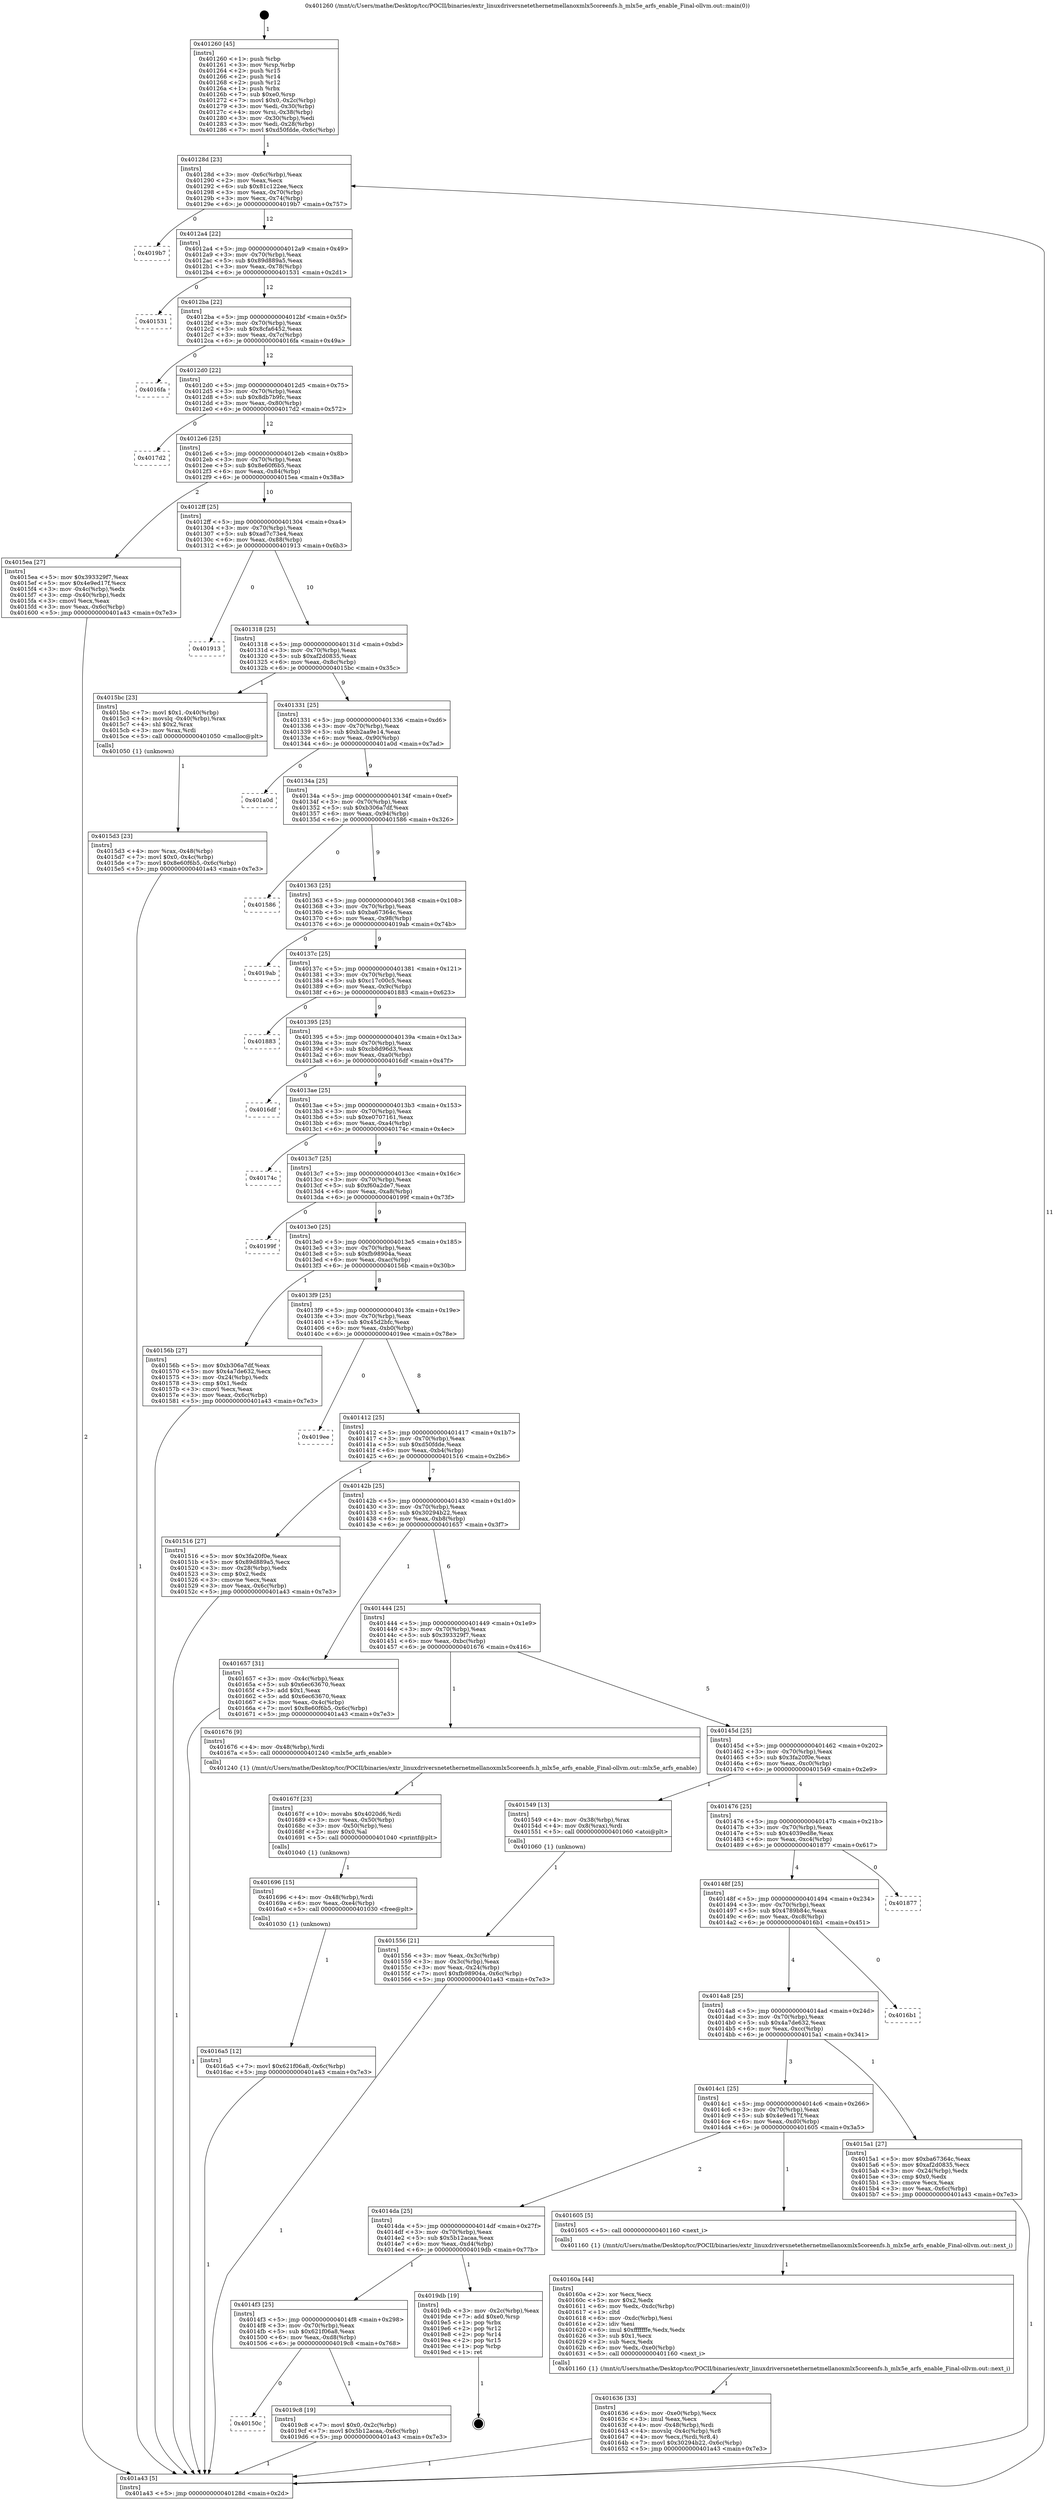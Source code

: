 digraph "0x401260" {
  label = "0x401260 (/mnt/c/Users/mathe/Desktop/tcc/POCII/binaries/extr_linuxdriversnetethernetmellanoxmlx5coreenfs.h_mlx5e_arfs_enable_Final-ollvm.out::main(0))"
  labelloc = "t"
  node[shape=record]

  Entry [label="",width=0.3,height=0.3,shape=circle,fillcolor=black,style=filled]
  "0x40128d" [label="{
     0x40128d [23]\l
     | [instrs]\l
     &nbsp;&nbsp;0x40128d \<+3\>: mov -0x6c(%rbp),%eax\l
     &nbsp;&nbsp;0x401290 \<+2\>: mov %eax,%ecx\l
     &nbsp;&nbsp;0x401292 \<+6\>: sub $0x81c122ee,%ecx\l
     &nbsp;&nbsp;0x401298 \<+3\>: mov %eax,-0x70(%rbp)\l
     &nbsp;&nbsp;0x40129b \<+3\>: mov %ecx,-0x74(%rbp)\l
     &nbsp;&nbsp;0x40129e \<+6\>: je 00000000004019b7 \<main+0x757\>\l
  }"]
  "0x4019b7" [label="{
     0x4019b7\l
  }", style=dashed]
  "0x4012a4" [label="{
     0x4012a4 [22]\l
     | [instrs]\l
     &nbsp;&nbsp;0x4012a4 \<+5\>: jmp 00000000004012a9 \<main+0x49\>\l
     &nbsp;&nbsp;0x4012a9 \<+3\>: mov -0x70(%rbp),%eax\l
     &nbsp;&nbsp;0x4012ac \<+5\>: sub $0x89d889a5,%eax\l
     &nbsp;&nbsp;0x4012b1 \<+3\>: mov %eax,-0x78(%rbp)\l
     &nbsp;&nbsp;0x4012b4 \<+6\>: je 0000000000401531 \<main+0x2d1\>\l
  }"]
  Exit [label="",width=0.3,height=0.3,shape=circle,fillcolor=black,style=filled,peripheries=2]
  "0x401531" [label="{
     0x401531\l
  }", style=dashed]
  "0x4012ba" [label="{
     0x4012ba [22]\l
     | [instrs]\l
     &nbsp;&nbsp;0x4012ba \<+5\>: jmp 00000000004012bf \<main+0x5f\>\l
     &nbsp;&nbsp;0x4012bf \<+3\>: mov -0x70(%rbp),%eax\l
     &nbsp;&nbsp;0x4012c2 \<+5\>: sub $0x8cfa6452,%eax\l
     &nbsp;&nbsp;0x4012c7 \<+3\>: mov %eax,-0x7c(%rbp)\l
     &nbsp;&nbsp;0x4012ca \<+6\>: je 00000000004016fa \<main+0x49a\>\l
  }"]
  "0x40150c" [label="{
     0x40150c\l
  }", style=dashed]
  "0x4016fa" [label="{
     0x4016fa\l
  }", style=dashed]
  "0x4012d0" [label="{
     0x4012d0 [22]\l
     | [instrs]\l
     &nbsp;&nbsp;0x4012d0 \<+5\>: jmp 00000000004012d5 \<main+0x75\>\l
     &nbsp;&nbsp;0x4012d5 \<+3\>: mov -0x70(%rbp),%eax\l
     &nbsp;&nbsp;0x4012d8 \<+5\>: sub $0x8db7b9fc,%eax\l
     &nbsp;&nbsp;0x4012dd \<+3\>: mov %eax,-0x80(%rbp)\l
     &nbsp;&nbsp;0x4012e0 \<+6\>: je 00000000004017d2 \<main+0x572\>\l
  }"]
  "0x4019c8" [label="{
     0x4019c8 [19]\l
     | [instrs]\l
     &nbsp;&nbsp;0x4019c8 \<+7\>: movl $0x0,-0x2c(%rbp)\l
     &nbsp;&nbsp;0x4019cf \<+7\>: movl $0x5b12acaa,-0x6c(%rbp)\l
     &nbsp;&nbsp;0x4019d6 \<+5\>: jmp 0000000000401a43 \<main+0x7e3\>\l
  }"]
  "0x4017d2" [label="{
     0x4017d2\l
  }", style=dashed]
  "0x4012e6" [label="{
     0x4012e6 [25]\l
     | [instrs]\l
     &nbsp;&nbsp;0x4012e6 \<+5\>: jmp 00000000004012eb \<main+0x8b\>\l
     &nbsp;&nbsp;0x4012eb \<+3\>: mov -0x70(%rbp),%eax\l
     &nbsp;&nbsp;0x4012ee \<+5\>: sub $0x8e60f6b5,%eax\l
     &nbsp;&nbsp;0x4012f3 \<+6\>: mov %eax,-0x84(%rbp)\l
     &nbsp;&nbsp;0x4012f9 \<+6\>: je 00000000004015ea \<main+0x38a\>\l
  }"]
  "0x4014f3" [label="{
     0x4014f3 [25]\l
     | [instrs]\l
     &nbsp;&nbsp;0x4014f3 \<+5\>: jmp 00000000004014f8 \<main+0x298\>\l
     &nbsp;&nbsp;0x4014f8 \<+3\>: mov -0x70(%rbp),%eax\l
     &nbsp;&nbsp;0x4014fb \<+5\>: sub $0x621f06a8,%eax\l
     &nbsp;&nbsp;0x401500 \<+6\>: mov %eax,-0xd8(%rbp)\l
     &nbsp;&nbsp;0x401506 \<+6\>: je 00000000004019c8 \<main+0x768\>\l
  }"]
  "0x4015ea" [label="{
     0x4015ea [27]\l
     | [instrs]\l
     &nbsp;&nbsp;0x4015ea \<+5\>: mov $0x393329f7,%eax\l
     &nbsp;&nbsp;0x4015ef \<+5\>: mov $0x4e9ed17f,%ecx\l
     &nbsp;&nbsp;0x4015f4 \<+3\>: mov -0x4c(%rbp),%edx\l
     &nbsp;&nbsp;0x4015f7 \<+3\>: cmp -0x40(%rbp),%edx\l
     &nbsp;&nbsp;0x4015fa \<+3\>: cmovl %ecx,%eax\l
     &nbsp;&nbsp;0x4015fd \<+3\>: mov %eax,-0x6c(%rbp)\l
     &nbsp;&nbsp;0x401600 \<+5\>: jmp 0000000000401a43 \<main+0x7e3\>\l
  }"]
  "0x4012ff" [label="{
     0x4012ff [25]\l
     | [instrs]\l
     &nbsp;&nbsp;0x4012ff \<+5\>: jmp 0000000000401304 \<main+0xa4\>\l
     &nbsp;&nbsp;0x401304 \<+3\>: mov -0x70(%rbp),%eax\l
     &nbsp;&nbsp;0x401307 \<+5\>: sub $0xad7c73e4,%eax\l
     &nbsp;&nbsp;0x40130c \<+6\>: mov %eax,-0x88(%rbp)\l
     &nbsp;&nbsp;0x401312 \<+6\>: je 0000000000401913 \<main+0x6b3\>\l
  }"]
  "0x4019db" [label="{
     0x4019db [19]\l
     | [instrs]\l
     &nbsp;&nbsp;0x4019db \<+3\>: mov -0x2c(%rbp),%eax\l
     &nbsp;&nbsp;0x4019de \<+7\>: add $0xe0,%rsp\l
     &nbsp;&nbsp;0x4019e5 \<+1\>: pop %rbx\l
     &nbsp;&nbsp;0x4019e6 \<+2\>: pop %r12\l
     &nbsp;&nbsp;0x4019e8 \<+2\>: pop %r14\l
     &nbsp;&nbsp;0x4019ea \<+2\>: pop %r15\l
     &nbsp;&nbsp;0x4019ec \<+1\>: pop %rbp\l
     &nbsp;&nbsp;0x4019ed \<+1\>: ret\l
  }"]
  "0x401913" [label="{
     0x401913\l
  }", style=dashed]
  "0x401318" [label="{
     0x401318 [25]\l
     | [instrs]\l
     &nbsp;&nbsp;0x401318 \<+5\>: jmp 000000000040131d \<main+0xbd\>\l
     &nbsp;&nbsp;0x40131d \<+3\>: mov -0x70(%rbp),%eax\l
     &nbsp;&nbsp;0x401320 \<+5\>: sub $0xaf2d0835,%eax\l
     &nbsp;&nbsp;0x401325 \<+6\>: mov %eax,-0x8c(%rbp)\l
     &nbsp;&nbsp;0x40132b \<+6\>: je 00000000004015bc \<main+0x35c\>\l
  }"]
  "0x4016a5" [label="{
     0x4016a5 [12]\l
     | [instrs]\l
     &nbsp;&nbsp;0x4016a5 \<+7\>: movl $0x621f06a8,-0x6c(%rbp)\l
     &nbsp;&nbsp;0x4016ac \<+5\>: jmp 0000000000401a43 \<main+0x7e3\>\l
  }"]
  "0x4015bc" [label="{
     0x4015bc [23]\l
     | [instrs]\l
     &nbsp;&nbsp;0x4015bc \<+7\>: movl $0x1,-0x40(%rbp)\l
     &nbsp;&nbsp;0x4015c3 \<+4\>: movslq -0x40(%rbp),%rax\l
     &nbsp;&nbsp;0x4015c7 \<+4\>: shl $0x2,%rax\l
     &nbsp;&nbsp;0x4015cb \<+3\>: mov %rax,%rdi\l
     &nbsp;&nbsp;0x4015ce \<+5\>: call 0000000000401050 \<malloc@plt\>\l
     | [calls]\l
     &nbsp;&nbsp;0x401050 \{1\} (unknown)\l
  }"]
  "0x401331" [label="{
     0x401331 [25]\l
     | [instrs]\l
     &nbsp;&nbsp;0x401331 \<+5\>: jmp 0000000000401336 \<main+0xd6\>\l
     &nbsp;&nbsp;0x401336 \<+3\>: mov -0x70(%rbp),%eax\l
     &nbsp;&nbsp;0x401339 \<+5\>: sub $0xb2aa9e14,%eax\l
     &nbsp;&nbsp;0x40133e \<+6\>: mov %eax,-0x90(%rbp)\l
     &nbsp;&nbsp;0x401344 \<+6\>: je 0000000000401a0d \<main+0x7ad\>\l
  }"]
  "0x401696" [label="{
     0x401696 [15]\l
     | [instrs]\l
     &nbsp;&nbsp;0x401696 \<+4\>: mov -0x48(%rbp),%rdi\l
     &nbsp;&nbsp;0x40169a \<+6\>: mov %eax,-0xe4(%rbp)\l
     &nbsp;&nbsp;0x4016a0 \<+5\>: call 0000000000401030 \<free@plt\>\l
     | [calls]\l
     &nbsp;&nbsp;0x401030 \{1\} (unknown)\l
  }"]
  "0x401a0d" [label="{
     0x401a0d\l
  }", style=dashed]
  "0x40134a" [label="{
     0x40134a [25]\l
     | [instrs]\l
     &nbsp;&nbsp;0x40134a \<+5\>: jmp 000000000040134f \<main+0xef\>\l
     &nbsp;&nbsp;0x40134f \<+3\>: mov -0x70(%rbp),%eax\l
     &nbsp;&nbsp;0x401352 \<+5\>: sub $0xb306a7df,%eax\l
     &nbsp;&nbsp;0x401357 \<+6\>: mov %eax,-0x94(%rbp)\l
     &nbsp;&nbsp;0x40135d \<+6\>: je 0000000000401586 \<main+0x326\>\l
  }"]
  "0x40167f" [label="{
     0x40167f [23]\l
     | [instrs]\l
     &nbsp;&nbsp;0x40167f \<+10\>: movabs $0x4020d6,%rdi\l
     &nbsp;&nbsp;0x401689 \<+3\>: mov %eax,-0x50(%rbp)\l
     &nbsp;&nbsp;0x40168c \<+3\>: mov -0x50(%rbp),%esi\l
     &nbsp;&nbsp;0x40168f \<+2\>: mov $0x0,%al\l
     &nbsp;&nbsp;0x401691 \<+5\>: call 0000000000401040 \<printf@plt\>\l
     | [calls]\l
     &nbsp;&nbsp;0x401040 \{1\} (unknown)\l
  }"]
  "0x401586" [label="{
     0x401586\l
  }", style=dashed]
  "0x401363" [label="{
     0x401363 [25]\l
     | [instrs]\l
     &nbsp;&nbsp;0x401363 \<+5\>: jmp 0000000000401368 \<main+0x108\>\l
     &nbsp;&nbsp;0x401368 \<+3\>: mov -0x70(%rbp),%eax\l
     &nbsp;&nbsp;0x40136b \<+5\>: sub $0xba67364c,%eax\l
     &nbsp;&nbsp;0x401370 \<+6\>: mov %eax,-0x98(%rbp)\l
     &nbsp;&nbsp;0x401376 \<+6\>: je 00000000004019ab \<main+0x74b\>\l
  }"]
  "0x401636" [label="{
     0x401636 [33]\l
     | [instrs]\l
     &nbsp;&nbsp;0x401636 \<+6\>: mov -0xe0(%rbp),%ecx\l
     &nbsp;&nbsp;0x40163c \<+3\>: imul %eax,%ecx\l
     &nbsp;&nbsp;0x40163f \<+4\>: mov -0x48(%rbp),%rdi\l
     &nbsp;&nbsp;0x401643 \<+4\>: movslq -0x4c(%rbp),%r8\l
     &nbsp;&nbsp;0x401647 \<+4\>: mov %ecx,(%rdi,%r8,4)\l
     &nbsp;&nbsp;0x40164b \<+7\>: movl $0x30294b22,-0x6c(%rbp)\l
     &nbsp;&nbsp;0x401652 \<+5\>: jmp 0000000000401a43 \<main+0x7e3\>\l
  }"]
  "0x4019ab" [label="{
     0x4019ab\l
  }", style=dashed]
  "0x40137c" [label="{
     0x40137c [25]\l
     | [instrs]\l
     &nbsp;&nbsp;0x40137c \<+5\>: jmp 0000000000401381 \<main+0x121\>\l
     &nbsp;&nbsp;0x401381 \<+3\>: mov -0x70(%rbp),%eax\l
     &nbsp;&nbsp;0x401384 \<+5\>: sub $0xc17c00c5,%eax\l
     &nbsp;&nbsp;0x401389 \<+6\>: mov %eax,-0x9c(%rbp)\l
     &nbsp;&nbsp;0x40138f \<+6\>: je 0000000000401883 \<main+0x623\>\l
  }"]
  "0x40160a" [label="{
     0x40160a [44]\l
     | [instrs]\l
     &nbsp;&nbsp;0x40160a \<+2\>: xor %ecx,%ecx\l
     &nbsp;&nbsp;0x40160c \<+5\>: mov $0x2,%edx\l
     &nbsp;&nbsp;0x401611 \<+6\>: mov %edx,-0xdc(%rbp)\l
     &nbsp;&nbsp;0x401617 \<+1\>: cltd\l
     &nbsp;&nbsp;0x401618 \<+6\>: mov -0xdc(%rbp),%esi\l
     &nbsp;&nbsp;0x40161e \<+2\>: idiv %esi\l
     &nbsp;&nbsp;0x401620 \<+6\>: imul $0xfffffffe,%edx,%edx\l
     &nbsp;&nbsp;0x401626 \<+3\>: sub $0x1,%ecx\l
     &nbsp;&nbsp;0x401629 \<+2\>: sub %ecx,%edx\l
     &nbsp;&nbsp;0x40162b \<+6\>: mov %edx,-0xe0(%rbp)\l
     &nbsp;&nbsp;0x401631 \<+5\>: call 0000000000401160 \<next_i\>\l
     | [calls]\l
     &nbsp;&nbsp;0x401160 \{1\} (/mnt/c/Users/mathe/Desktop/tcc/POCII/binaries/extr_linuxdriversnetethernetmellanoxmlx5coreenfs.h_mlx5e_arfs_enable_Final-ollvm.out::next_i)\l
  }"]
  "0x401883" [label="{
     0x401883\l
  }", style=dashed]
  "0x401395" [label="{
     0x401395 [25]\l
     | [instrs]\l
     &nbsp;&nbsp;0x401395 \<+5\>: jmp 000000000040139a \<main+0x13a\>\l
     &nbsp;&nbsp;0x40139a \<+3\>: mov -0x70(%rbp),%eax\l
     &nbsp;&nbsp;0x40139d \<+5\>: sub $0xcb8d96d3,%eax\l
     &nbsp;&nbsp;0x4013a2 \<+6\>: mov %eax,-0xa0(%rbp)\l
     &nbsp;&nbsp;0x4013a8 \<+6\>: je 00000000004016df \<main+0x47f\>\l
  }"]
  "0x4014da" [label="{
     0x4014da [25]\l
     | [instrs]\l
     &nbsp;&nbsp;0x4014da \<+5\>: jmp 00000000004014df \<main+0x27f\>\l
     &nbsp;&nbsp;0x4014df \<+3\>: mov -0x70(%rbp),%eax\l
     &nbsp;&nbsp;0x4014e2 \<+5\>: sub $0x5b12acaa,%eax\l
     &nbsp;&nbsp;0x4014e7 \<+6\>: mov %eax,-0xd4(%rbp)\l
     &nbsp;&nbsp;0x4014ed \<+6\>: je 00000000004019db \<main+0x77b\>\l
  }"]
  "0x4016df" [label="{
     0x4016df\l
  }", style=dashed]
  "0x4013ae" [label="{
     0x4013ae [25]\l
     | [instrs]\l
     &nbsp;&nbsp;0x4013ae \<+5\>: jmp 00000000004013b3 \<main+0x153\>\l
     &nbsp;&nbsp;0x4013b3 \<+3\>: mov -0x70(%rbp),%eax\l
     &nbsp;&nbsp;0x4013b6 \<+5\>: sub $0xe0707161,%eax\l
     &nbsp;&nbsp;0x4013bb \<+6\>: mov %eax,-0xa4(%rbp)\l
     &nbsp;&nbsp;0x4013c1 \<+6\>: je 000000000040174c \<main+0x4ec\>\l
  }"]
  "0x401605" [label="{
     0x401605 [5]\l
     | [instrs]\l
     &nbsp;&nbsp;0x401605 \<+5\>: call 0000000000401160 \<next_i\>\l
     | [calls]\l
     &nbsp;&nbsp;0x401160 \{1\} (/mnt/c/Users/mathe/Desktop/tcc/POCII/binaries/extr_linuxdriversnetethernetmellanoxmlx5coreenfs.h_mlx5e_arfs_enable_Final-ollvm.out::next_i)\l
  }"]
  "0x40174c" [label="{
     0x40174c\l
  }", style=dashed]
  "0x4013c7" [label="{
     0x4013c7 [25]\l
     | [instrs]\l
     &nbsp;&nbsp;0x4013c7 \<+5\>: jmp 00000000004013cc \<main+0x16c\>\l
     &nbsp;&nbsp;0x4013cc \<+3\>: mov -0x70(%rbp),%eax\l
     &nbsp;&nbsp;0x4013cf \<+5\>: sub $0xf60a2de7,%eax\l
     &nbsp;&nbsp;0x4013d4 \<+6\>: mov %eax,-0xa8(%rbp)\l
     &nbsp;&nbsp;0x4013da \<+6\>: je 000000000040199f \<main+0x73f\>\l
  }"]
  "0x4015d3" [label="{
     0x4015d3 [23]\l
     | [instrs]\l
     &nbsp;&nbsp;0x4015d3 \<+4\>: mov %rax,-0x48(%rbp)\l
     &nbsp;&nbsp;0x4015d7 \<+7\>: movl $0x0,-0x4c(%rbp)\l
     &nbsp;&nbsp;0x4015de \<+7\>: movl $0x8e60f6b5,-0x6c(%rbp)\l
     &nbsp;&nbsp;0x4015e5 \<+5\>: jmp 0000000000401a43 \<main+0x7e3\>\l
  }"]
  "0x40199f" [label="{
     0x40199f\l
  }", style=dashed]
  "0x4013e0" [label="{
     0x4013e0 [25]\l
     | [instrs]\l
     &nbsp;&nbsp;0x4013e0 \<+5\>: jmp 00000000004013e5 \<main+0x185\>\l
     &nbsp;&nbsp;0x4013e5 \<+3\>: mov -0x70(%rbp),%eax\l
     &nbsp;&nbsp;0x4013e8 \<+5\>: sub $0xfb98904a,%eax\l
     &nbsp;&nbsp;0x4013ed \<+6\>: mov %eax,-0xac(%rbp)\l
     &nbsp;&nbsp;0x4013f3 \<+6\>: je 000000000040156b \<main+0x30b\>\l
  }"]
  "0x4014c1" [label="{
     0x4014c1 [25]\l
     | [instrs]\l
     &nbsp;&nbsp;0x4014c1 \<+5\>: jmp 00000000004014c6 \<main+0x266\>\l
     &nbsp;&nbsp;0x4014c6 \<+3\>: mov -0x70(%rbp),%eax\l
     &nbsp;&nbsp;0x4014c9 \<+5\>: sub $0x4e9ed17f,%eax\l
     &nbsp;&nbsp;0x4014ce \<+6\>: mov %eax,-0xd0(%rbp)\l
     &nbsp;&nbsp;0x4014d4 \<+6\>: je 0000000000401605 \<main+0x3a5\>\l
  }"]
  "0x40156b" [label="{
     0x40156b [27]\l
     | [instrs]\l
     &nbsp;&nbsp;0x40156b \<+5\>: mov $0xb306a7df,%eax\l
     &nbsp;&nbsp;0x401570 \<+5\>: mov $0x4a7de632,%ecx\l
     &nbsp;&nbsp;0x401575 \<+3\>: mov -0x24(%rbp),%edx\l
     &nbsp;&nbsp;0x401578 \<+3\>: cmp $0x1,%edx\l
     &nbsp;&nbsp;0x40157b \<+3\>: cmovl %ecx,%eax\l
     &nbsp;&nbsp;0x40157e \<+3\>: mov %eax,-0x6c(%rbp)\l
     &nbsp;&nbsp;0x401581 \<+5\>: jmp 0000000000401a43 \<main+0x7e3\>\l
  }"]
  "0x4013f9" [label="{
     0x4013f9 [25]\l
     | [instrs]\l
     &nbsp;&nbsp;0x4013f9 \<+5\>: jmp 00000000004013fe \<main+0x19e\>\l
     &nbsp;&nbsp;0x4013fe \<+3\>: mov -0x70(%rbp),%eax\l
     &nbsp;&nbsp;0x401401 \<+5\>: sub $0x45d2bfc,%eax\l
     &nbsp;&nbsp;0x401406 \<+6\>: mov %eax,-0xb0(%rbp)\l
     &nbsp;&nbsp;0x40140c \<+6\>: je 00000000004019ee \<main+0x78e\>\l
  }"]
  "0x4015a1" [label="{
     0x4015a1 [27]\l
     | [instrs]\l
     &nbsp;&nbsp;0x4015a1 \<+5\>: mov $0xba67364c,%eax\l
     &nbsp;&nbsp;0x4015a6 \<+5\>: mov $0xaf2d0835,%ecx\l
     &nbsp;&nbsp;0x4015ab \<+3\>: mov -0x24(%rbp),%edx\l
     &nbsp;&nbsp;0x4015ae \<+3\>: cmp $0x0,%edx\l
     &nbsp;&nbsp;0x4015b1 \<+3\>: cmove %ecx,%eax\l
     &nbsp;&nbsp;0x4015b4 \<+3\>: mov %eax,-0x6c(%rbp)\l
     &nbsp;&nbsp;0x4015b7 \<+5\>: jmp 0000000000401a43 \<main+0x7e3\>\l
  }"]
  "0x4019ee" [label="{
     0x4019ee\l
  }", style=dashed]
  "0x401412" [label="{
     0x401412 [25]\l
     | [instrs]\l
     &nbsp;&nbsp;0x401412 \<+5\>: jmp 0000000000401417 \<main+0x1b7\>\l
     &nbsp;&nbsp;0x401417 \<+3\>: mov -0x70(%rbp),%eax\l
     &nbsp;&nbsp;0x40141a \<+5\>: sub $0xd50fdde,%eax\l
     &nbsp;&nbsp;0x40141f \<+6\>: mov %eax,-0xb4(%rbp)\l
     &nbsp;&nbsp;0x401425 \<+6\>: je 0000000000401516 \<main+0x2b6\>\l
  }"]
  "0x4014a8" [label="{
     0x4014a8 [25]\l
     | [instrs]\l
     &nbsp;&nbsp;0x4014a8 \<+5\>: jmp 00000000004014ad \<main+0x24d\>\l
     &nbsp;&nbsp;0x4014ad \<+3\>: mov -0x70(%rbp),%eax\l
     &nbsp;&nbsp;0x4014b0 \<+5\>: sub $0x4a7de632,%eax\l
     &nbsp;&nbsp;0x4014b5 \<+6\>: mov %eax,-0xcc(%rbp)\l
     &nbsp;&nbsp;0x4014bb \<+6\>: je 00000000004015a1 \<main+0x341\>\l
  }"]
  "0x401516" [label="{
     0x401516 [27]\l
     | [instrs]\l
     &nbsp;&nbsp;0x401516 \<+5\>: mov $0x3fa20f0e,%eax\l
     &nbsp;&nbsp;0x40151b \<+5\>: mov $0x89d889a5,%ecx\l
     &nbsp;&nbsp;0x401520 \<+3\>: mov -0x28(%rbp),%edx\l
     &nbsp;&nbsp;0x401523 \<+3\>: cmp $0x2,%edx\l
     &nbsp;&nbsp;0x401526 \<+3\>: cmovne %ecx,%eax\l
     &nbsp;&nbsp;0x401529 \<+3\>: mov %eax,-0x6c(%rbp)\l
     &nbsp;&nbsp;0x40152c \<+5\>: jmp 0000000000401a43 \<main+0x7e3\>\l
  }"]
  "0x40142b" [label="{
     0x40142b [25]\l
     | [instrs]\l
     &nbsp;&nbsp;0x40142b \<+5\>: jmp 0000000000401430 \<main+0x1d0\>\l
     &nbsp;&nbsp;0x401430 \<+3\>: mov -0x70(%rbp),%eax\l
     &nbsp;&nbsp;0x401433 \<+5\>: sub $0x30294b22,%eax\l
     &nbsp;&nbsp;0x401438 \<+6\>: mov %eax,-0xb8(%rbp)\l
     &nbsp;&nbsp;0x40143e \<+6\>: je 0000000000401657 \<main+0x3f7\>\l
  }"]
  "0x401a43" [label="{
     0x401a43 [5]\l
     | [instrs]\l
     &nbsp;&nbsp;0x401a43 \<+5\>: jmp 000000000040128d \<main+0x2d\>\l
  }"]
  "0x401260" [label="{
     0x401260 [45]\l
     | [instrs]\l
     &nbsp;&nbsp;0x401260 \<+1\>: push %rbp\l
     &nbsp;&nbsp;0x401261 \<+3\>: mov %rsp,%rbp\l
     &nbsp;&nbsp;0x401264 \<+2\>: push %r15\l
     &nbsp;&nbsp;0x401266 \<+2\>: push %r14\l
     &nbsp;&nbsp;0x401268 \<+2\>: push %r12\l
     &nbsp;&nbsp;0x40126a \<+1\>: push %rbx\l
     &nbsp;&nbsp;0x40126b \<+7\>: sub $0xe0,%rsp\l
     &nbsp;&nbsp;0x401272 \<+7\>: movl $0x0,-0x2c(%rbp)\l
     &nbsp;&nbsp;0x401279 \<+3\>: mov %edi,-0x30(%rbp)\l
     &nbsp;&nbsp;0x40127c \<+4\>: mov %rsi,-0x38(%rbp)\l
     &nbsp;&nbsp;0x401280 \<+3\>: mov -0x30(%rbp),%edi\l
     &nbsp;&nbsp;0x401283 \<+3\>: mov %edi,-0x28(%rbp)\l
     &nbsp;&nbsp;0x401286 \<+7\>: movl $0xd50fdde,-0x6c(%rbp)\l
  }"]
  "0x4016b1" [label="{
     0x4016b1\l
  }", style=dashed]
  "0x401657" [label="{
     0x401657 [31]\l
     | [instrs]\l
     &nbsp;&nbsp;0x401657 \<+3\>: mov -0x4c(%rbp),%eax\l
     &nbsp;&nbsp;0x40165a \<+5\>: sub $0x6ec63670,%eax\l
     &nbsp;&nbsp;0x40165f \<+3\>: add $0x1,%eax\l
     &nbsp;&nbsp;0x401662 \<+5\>: add $0x6ec63670,%eax\l
     &nbsp;&nbsp;0x401667 \<+3\>: mov %eax,-0x4c(%rbp)\l
     &nbsp;&nbsp;0x40166a \<+7\>: movl $0x8e60f6b5,-0x6c(%rbp)\l
     &nbsp;&nbsp;0x401671 \<+5\>: jmp 0000000000401a43 \<main+0x7e3\>\l
  }"]
  "0x401444" [label="{
     0x401444 [25]\l
     | [instrs]\l
     &nbsp;&nbsp;0x401444 \<+5\>: jmp 0000000000401449 \<main+0x1e9\>\l
     &nbsp;&nbsp;0x401449 \<+3\>: mov -0x70(%rbp),%eax\l
     &nbsp;&nbsp;0x40144c \<+5\>: sub $0x393329f7,%eax\l
     &nbsp;&nbsp;0x401451 \<+6\>: mov %eax,-0xbc(%rbp)\l
     &nbsp;&nbsp;0x401457 \<+6\>: je 0000000000401676 \<main+0x416\>\l
  }"]
  "0x40148f" [label="{
     0x40148f [25]\l
     | [instrs]\l
     &nbsp;&nbsp;0x40148f \<+5\>: jmp 0000000000401494 \<main+0x234\>\l
     &nbsp;&nbsp;0x401494 \<+3\>: mov -0x70(%rbp),%eax\l
     &nbsp;&nbsp;0x401497 \<+5\>: sub $0x4789b84c,%eax\l
     &nbsp;&nbsp;0x40149c \<+6\>: mov %eax,-0xc8(%rbp)\l
     &nbsp;&nbsp;0x4014a2 \<+6\>: je 00000000004016b1 \<main+0x451\>\l
  }"]
  "0x401676" [label="{
     0x401676 [9]\l
     | [instrs]\l
     &nbsp;&nbsp;0x401676 \<+4\>: mov -0x48(%rbp),%rdi\l
     &nbsp;&nbsp;0x40167a \<+5\>: call 0000000000401240 \<mlx5e_arfs_enable\>\l
     | [calls]\l
     &nbsp;&nbsp;0x401240 \{1\} (/mnt/c/Users/mathe/Desktop/tcc/POCII/binaries/extr_linuxdriversnetethernetmellanoxmlx5coreenfs.h_mlx5e_arfs_enable_Final-ollvm.out::mlx5e_arfs_enable)\l
  }"]
  "0x40145d" [label="{
     0x40145d [25]\l
     | [instrs]\l
     &nbsp;&nbsp;0x40145d \<+5\>: jmp 0000000000401462 \<main+0x202\>\l
     &nbsp;&nbsp;0x401462 \<+3\>: mov -0x70(%rbp),%eax\l
     &nbsp;&nbsp;0x401465 \<+5\>: sub $0x3fa20f0e,%eax\l
     &nbsp;&nbsp;0x40146a \<+6\>: mov %eax,-0xc0(%rbp)\l
     &nbsp;&nbsp;0x401470 \<+6\>: je 0000000000401549 \<main+0x2e9\>\l
  }"]
  "0x401877" [label="{
     0x401877\l
  }", style=dashed]
  "0x401549" [label="{
     0x401549 [13]\l
     | [instrs]\l
     &nbsp;&nbsp;0x401549 \<+4\>: mov -0x38(%rbp),%rax\l
     &nbsp;&nbsp;0x40154d \<+4\>: mov 0x8(%rax),%rdi\l
     &nbsp;&nbsp;0x401551 \<+5\>: call 0000000000401060 \<atoi@plt\>\l
     | [calls]\l
     &nbsp;&nbsp;0x401060 \{1\} (unknown)\l
  }"]
  "0x401476" [label="{
     0x401476 [25]\l
     | [instrs]\l
     &nbsp;&nbsp;0x401476 \<+5\>: jmp 000000000040147b \<main+0x21b\>\l
     &nbsp;&nbsp;0x40147b \<+3\>: mov -0x70(%rbp),%eax\l
     &nbsp;&nbsp;0x40147e \<+5\>: sub $0x4039ed8e,%eax\l
     &nbsp;&nbsp;0x401483 \<+6\>: mov %eax,-0xc4(%rbp)\l
     &nbsp;&nbsp;0x401489 \<+6\>: je 0000000000401877 \<main+0x617\>\l
  }"]
  "0x401556" [label="{
     0x401556 [21]\l
     | [instrs]\l
     &nbsp;&nbsp;0x401556 \<+3\>: mov %eax,-0x3c(%rbp)\l
     &nbsp;&nbsp;0x401559 \<+3\>: mov -0x3c(%rbp),%eax\l
     &nbsp;&nbsp;0x40155c \<+3\>: mov %eax,-0x24(%rbp)\l
     &nbsp;&nbsp;0x40155f \<+7\>: movl $0xfb98904a,-0x6c(%rbp)\l
     &nbsp;&nbsp;0x401566 \<+5\>: jmp 0000000000401a43 \<main+0x7e3\>\l
  }"]
  Entry -> "0x401260" [label=" 1"]
  "0x40128d" -> "0x4019b7" [label=" 0"]
  "0x40128d" -> "0x4012a4" [label=" 12"]
  "0x4019db" -> Exit [label=" 1"]
  "0x4012a4" -> "0x401531" [label=" 0"]
  "0x4012a4" -> "0x4012ba" [label=" 12"]
  "0x4019c8" -> "0x401a43" [label=" 1"]
  "0x4012ba" -> "0x4016fa" [label=" 0"]
  "0x4012ba" -> "0x4012d0" [label=" 12"]
  "0x4014f3" -> "0x40150c" [label=" 0"]
  "0x4012d0" -> "0x4017d2" [label=" 0"]
  "0x4012d0" -> "0x4012e6" [label=" 12"]
  "0x4014f3" -> "0x4019c8" [label=" 1"]
  "0x4012e6" -> "0x4015ea" [label=" 2"]
  "0x4012e6" -> "0x4012ff" [label=" 10"]
  "0x4014da" -> "0x4014f3" [label=" 1"]
  "0x4012ff" -> "0x401913" [label=" 0"]
  "0x4012ff" -> "0x401318" [label=" 10"]
  "0x4014da" -> "0x4019db" [label=" 1"]
  "0x401318" -> "0x4015bc" [label=" 1"]
  "0x401318" -> "0x401331" [label=" 9"]
  "0x4016a5" -> "0x401a43" [label=" 1"]
  "0x401331" -> "0x401a0d" [label=" 0"]
  "0x401331" -> "0x40134a" [label=" 9"]
  "0x401696" -> "0x4016a5" [label=" 1"]
  "0x40134a" -> "0x401586" [label=" 0"]
  "0x40134a" -> "0x401363" [label=" 9"]
  "0x40167f" -> "0x401696" [label=" 1"]
  "0x401363" -> "0x4019ab" [label=" 0"]
  "0x401363" -> "0x40137c" [label=" 9"]
  "0x401676" -> "0x40167f" [label=" 1"]
  "0x40137c" -> "0x401883" [label=" 0"]
  "0x40137c" -> "0x401395" [label=" 9"]
  "0x401657" -> "0x401a43" [label=" 1"]
  "0x401395" -> "0x4016df" [label=" 0"]
  "0x401395" -> "0x4013ae" [label=" 9"]
  "0x401636" -> "0x401a43" [label=" 1"]
  "0x4013ae" -> "0x40174c" [label=" 0"]
  "0x4013ae" -> "0x4013c7" [label=" 9"]
  "0x40160a" -> "0x401636" [label=" 1"]
  "0x4013c7" -> "0x40199f" [label=" 0"]
  "0x4013c7" -> "0x4013e0" [label=" 9"]
  "0x4014c1" -> "0x4014da" [label=" 2"]
  "0x4013e0" -> "0x40156b" [label=" 1"]
  "0x4013e0" -> "0x4013f9" [label=" 8"]
  "0x4014c1" -> "0x401605" [label=" 1"]
  "0x4013f9" -> "0x4019ee" [label=" 0"]
  "0x4013f9" -> "0x401412" [label=" 8"]
  "0x401605" -> "0x40160a" [label=" 1"]
  "0x401412" -> "0x401516" [label=" 1"]
  "0x401412" -> "0x40142b" [label=" 7"]
  "0x401516" -> "0x401a43" [label=" 1"]
  "0x401260" -> "0x40128d" [label=" 1"]
  "0x401a43" -> "0x40128d" [label=" 11"]
  "0x4015d3" -> "0x401a43" [label=" 1"]
  "0x40142b" -> "0x401657" [label=" 1"]
  "0x40142b" -> "0x401444" [label=" 6"]
  "0x4015bc" -> "0x4015d3" [label=" 1"]
  "0x401444" -> "0x401676" [label=" 1"]
  "0x401444" -> "0x40145d" [label=" 5"]
  "0x4014a8" -> "0x4014c1" [label=" 3"]
  "0x40145d" -> "0x401549" [label=" 1"]
  "0x40145d" -> "0x401476" [label=" 4"]
  "0x401549" -> "0x401556" [label=" 1"]
  "0x401556" -> "0x401a43" [label=" 1"]
  "0x40156b" -> "0x401a43" [label=" 1"]
  "0x4014a8" -> "0x4015a1" [label=" 1"]
  "0x401476" -> "0x401877" [label=" 0"]
  "0x401476" -> "0x40148f" [label=" 4"]
  "0x4015a1" -> "0x401a43" [label=" 1"]
  "0x40148f" -> "0x4016b1" [label=" 0"]
  "0x40148f" -> "0x4014a8" [label=" 4"]
  "0x4015ea" -> "0x401a43" [label=" 2"]
}
